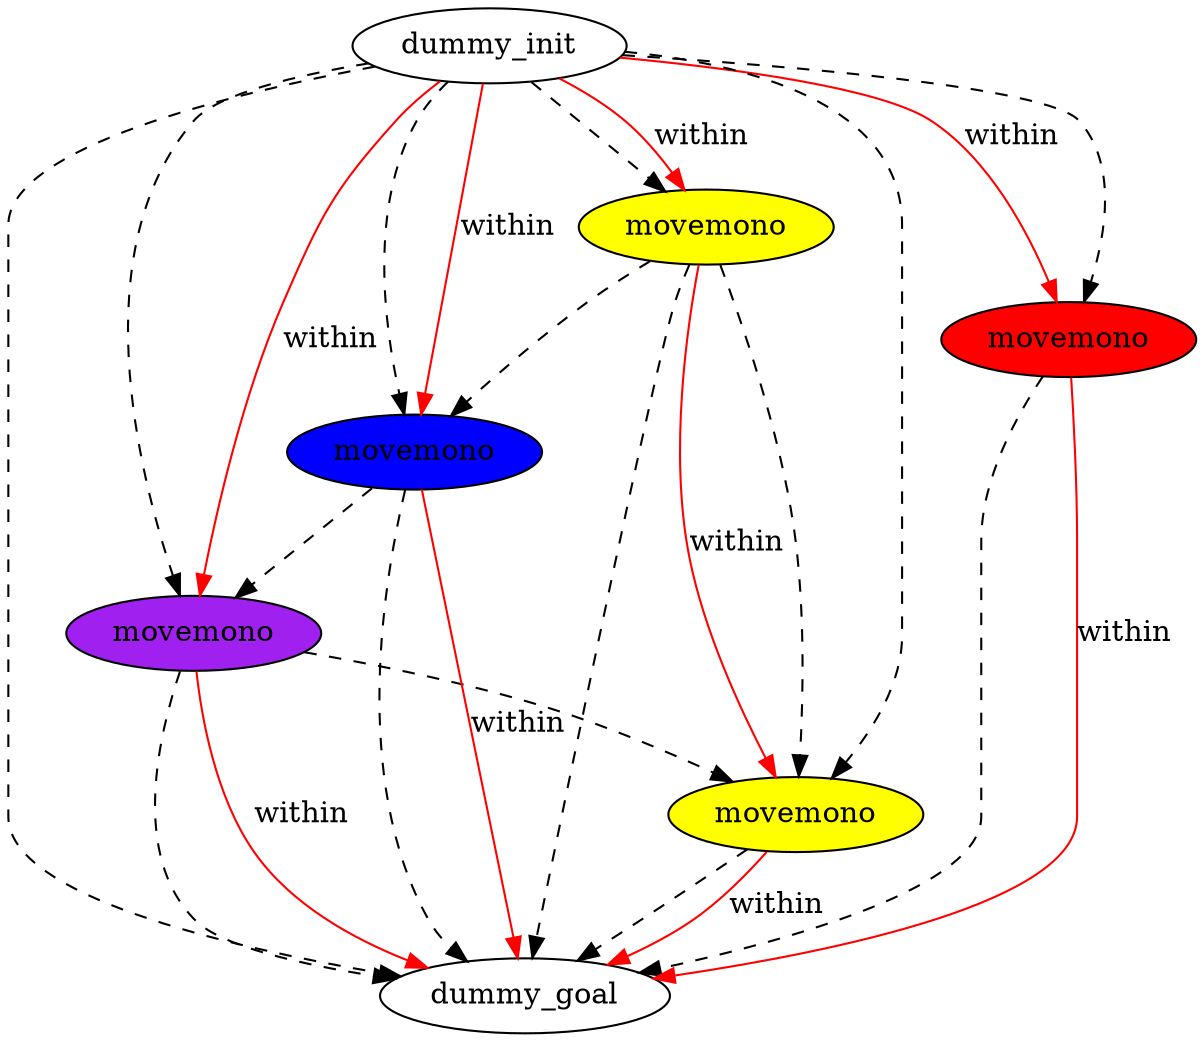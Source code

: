 digraph {
	"9c68253f-a654-b58b-3aec-f60f341fe701" [label=dummy_init fillcolor=white style=filled]
	"4ae8285c-17f6-a4cf-224a-d577879a67ac" [label=dummy_goal fillcolor=white style=filled]
	"a54e5073-83da-6bc6-4641-baf61a600807" [label=movemono fillcolor=purple style=filled]
	"279edbac-0986-0e01-9bb2-e446ed592398" [label=movemono fillcolor=blue style=filled]
	"3f35bd0d-5e9f-40f8-8ba1-740726633334" [label=movemono fillcolor=red style=filled]
	"01218ca8-3d11-d205-f7e1-40711b434750" [label=movemono fillcolor=yellow style=filled]
	"b17bb800-20d6-697c-51ac-914923e4b52d" [label=movemono fillcolor=yellow style=filled]
	"9c68253f-a654-b58b-3aec-f60f341fe701" -> "3f35bd0d-5e9f-40f8-8ba1-740726633334" [color=black style=dashed]
	"279edbac-0986-0e01-9bb2-e446ed592398" -> "a54e5073-83da-6bc6-4641-baf61a600807" [color=black style=dashed]
	"9c68253f-a654-b58b-3aec-f60f341fe701" -> "279edbac-0986-0e01-9bb2-e446ed592398" [color=black style=dashed]
	"b17bb800-20d6-697c-51ac-914923e4b52d" -> "4ae8285c-17f6-a4cf-224a-d577879a67ac" [color=black style=dashed]
	"9c68253f-a654-b58b-3aec-f60f341fe701" -> "01218ca8-3d11-d205-f7e1-40711b434750" [color=black style=dashed]
	"9c68253f-a654-b58b-3aec-f60f341fe701" -> "a54e5073-83da-6bc6-4641-baf61a600807" [color=black style=dashed]
	"a54e5073-83da-6bc6-4641-baf61a600807" -> "01218ca8-3d11-d205-f7e1-40711b434750" [color=black style=dashed]
	"b17bb800-20d6-697c-51ac-914923e4b52d" -> "279edbac-0986-0e01-9bb2-e446ed592398" [color=black style=dashed]
	"279edbac-0986-0e01-9bb2-e446ed592398" -> "4ae8285c-17f6-a4cf-224a-d577879a67ac" [color=black style=dashed]
	"b17bb800-20d6-697c-51ac-914923e4b52d" -> "01218ca8-3d11-d205-f7e1-40711b434750" [color=black style=dashed]
	"9c68253f-a654-b58b-3aec-f60f341fe701" -> "b17bb800-20d6-697c-51ac-914923e4b52d" [color=black style=dashed]
	"3f35bd0d-5e9f-40f8-8ba1-740726633334" -> "4ae8285c-17f6-a4cf-224a-d577879a67ac" [color=black style=dashed]
	"a54e5073-83da-6bc6-4641-baf61a600807" -> "4ae8285c-17f6-a4cf-224a-d577879a67ac" [color=black style=dashed]
	"01218ca8-3d11-d205-f7e1-40711b434750" -> "4ae8285c-17f6-a4cf-224a-d577879a67ac" [color=black style=dashed]
	"9c68253f-a654-b58b-3aec-f60f341fe701" -> "4ae8285c-17f6-a4cf-224a-d577879a67ac" [color=black style=dashed]
	"279edbac-0986-0e01-9bb2-e446ed592398" -> "4ae8285c-17f6-a4cf-224a-d577879a67ac" [label=within color=red]
	"01218ca8-3d11-d205-f7e1-40711b434750" -> "4ae8285c-17f6-a4cf-224a-d577879a67ac" [label=within color=red]
	"a54e5073-83da-6bc6-4641-baf61a600807" -> "4ae8285c-17f6-a4cf-224a-d577879a67ac" [label=within color=red]
	"9c68253f-a654-b58b-3aec-f60f341fe701" -> "a54e5073-83da-6bc6-4641-baf61a600807" [label=within color=red]
	"3f35bd0d-5e9f-40f8-8ba1-740726633334" -> "4ae8285c-17f6-a4cf-224a-d577879a67ac" [label=within color=red]
	"9c68253f-a654-b58b-3aec-f60f341fe701" -> "3f35bd0d-5e9f-40f8-8ba1-740726633334" [label=within color=red]
	"9c68253f-a654-b58b-3aec-f60f341fe701" -> "b17bb800-20d6-697c-51ac-914923e4b52d" [label=within color=red]
	"b17bb800-20d6-697c-51ac-914923e4b52d" -> "01218ca8-3d11-d205-f7e1-40711b434750" [label=within color=red]
	"9c68253f-a654-b58b-3aec-f60f341fe701" -> "279edbac-0986-0e01-9bb2-e446ed592398" [label=within color=red]
}
